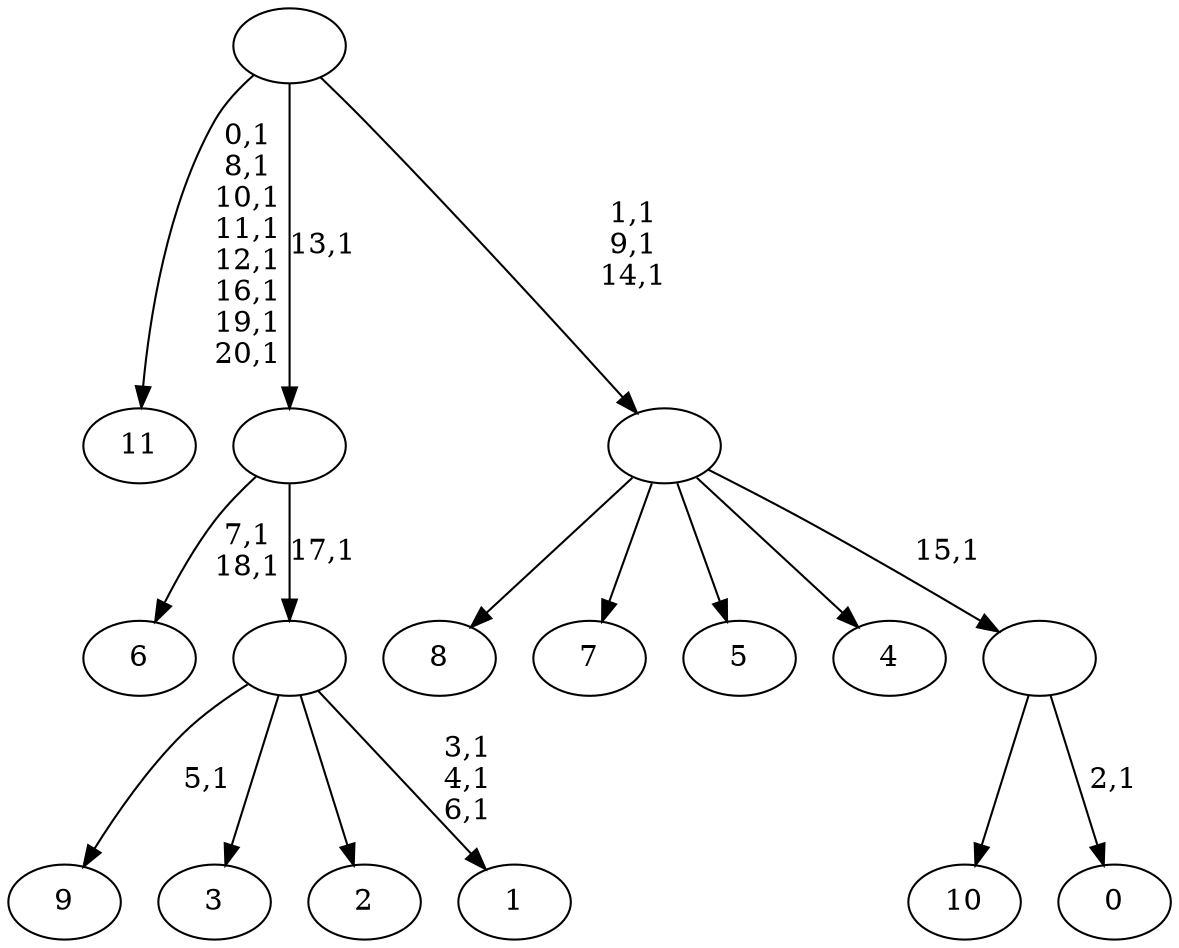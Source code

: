 digraph T {
	33 [label="11"]
	24 [label="10"]
	23 [label="9"]
	21 [label="8"]
	20 [label="7"]
	19 [label="6"]
	16 [label="5"]
	15 [label="4"]
	14 [label="3"]
	13 [label="2"]
	12 [label="1"]
	8 [label=""]
	7 [label=""]
	6 [label="0"]
	4 [label=""]
	3 [label=""]
	0 [label=""]
	8 -> 12 [label="3,1\n4,1\n6,1"]
	8 -> 23 [label="5,1"]
	8 -> 14 [label=""]
	8 -> 13 [label=""]
	7 -> 19 [label="7,1\n18,1"]
	7 -> 8 [label="17,1"]
	4 -> 6 [label="2,1"]
	4 -> 24 [label=""]
	3 -> 21 [label=""]
	3 -> 20 [label=""]
	3 -> 16 [label=""]
	3 -> 15 [label=""]
	3 -> 4 [label="15,1"]
	0 -> 3 [label="1,1\n9,1\n14,1"]
	0 -> 33 [label="0,1\n8,1\n10,1\n11,1\n12,1\n16,1\n19,1\n20,1"]
	0 -> 7 [label="13,1"]
}
